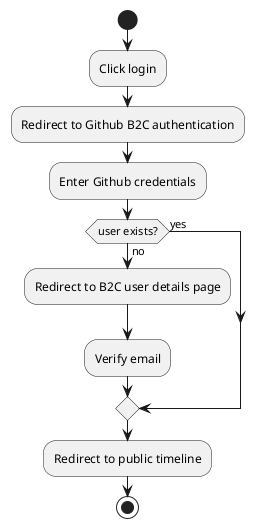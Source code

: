 @startuml user_activity_login
start
:Click login;
:Redirect to Github B2C authentication;
:Enter Github credentials;
if (user exists?) then (yes)
else (no)
:Redirect to B2C user details page;
:Verify email;
endif
:Redirect to public timeline;
stop
@enduml